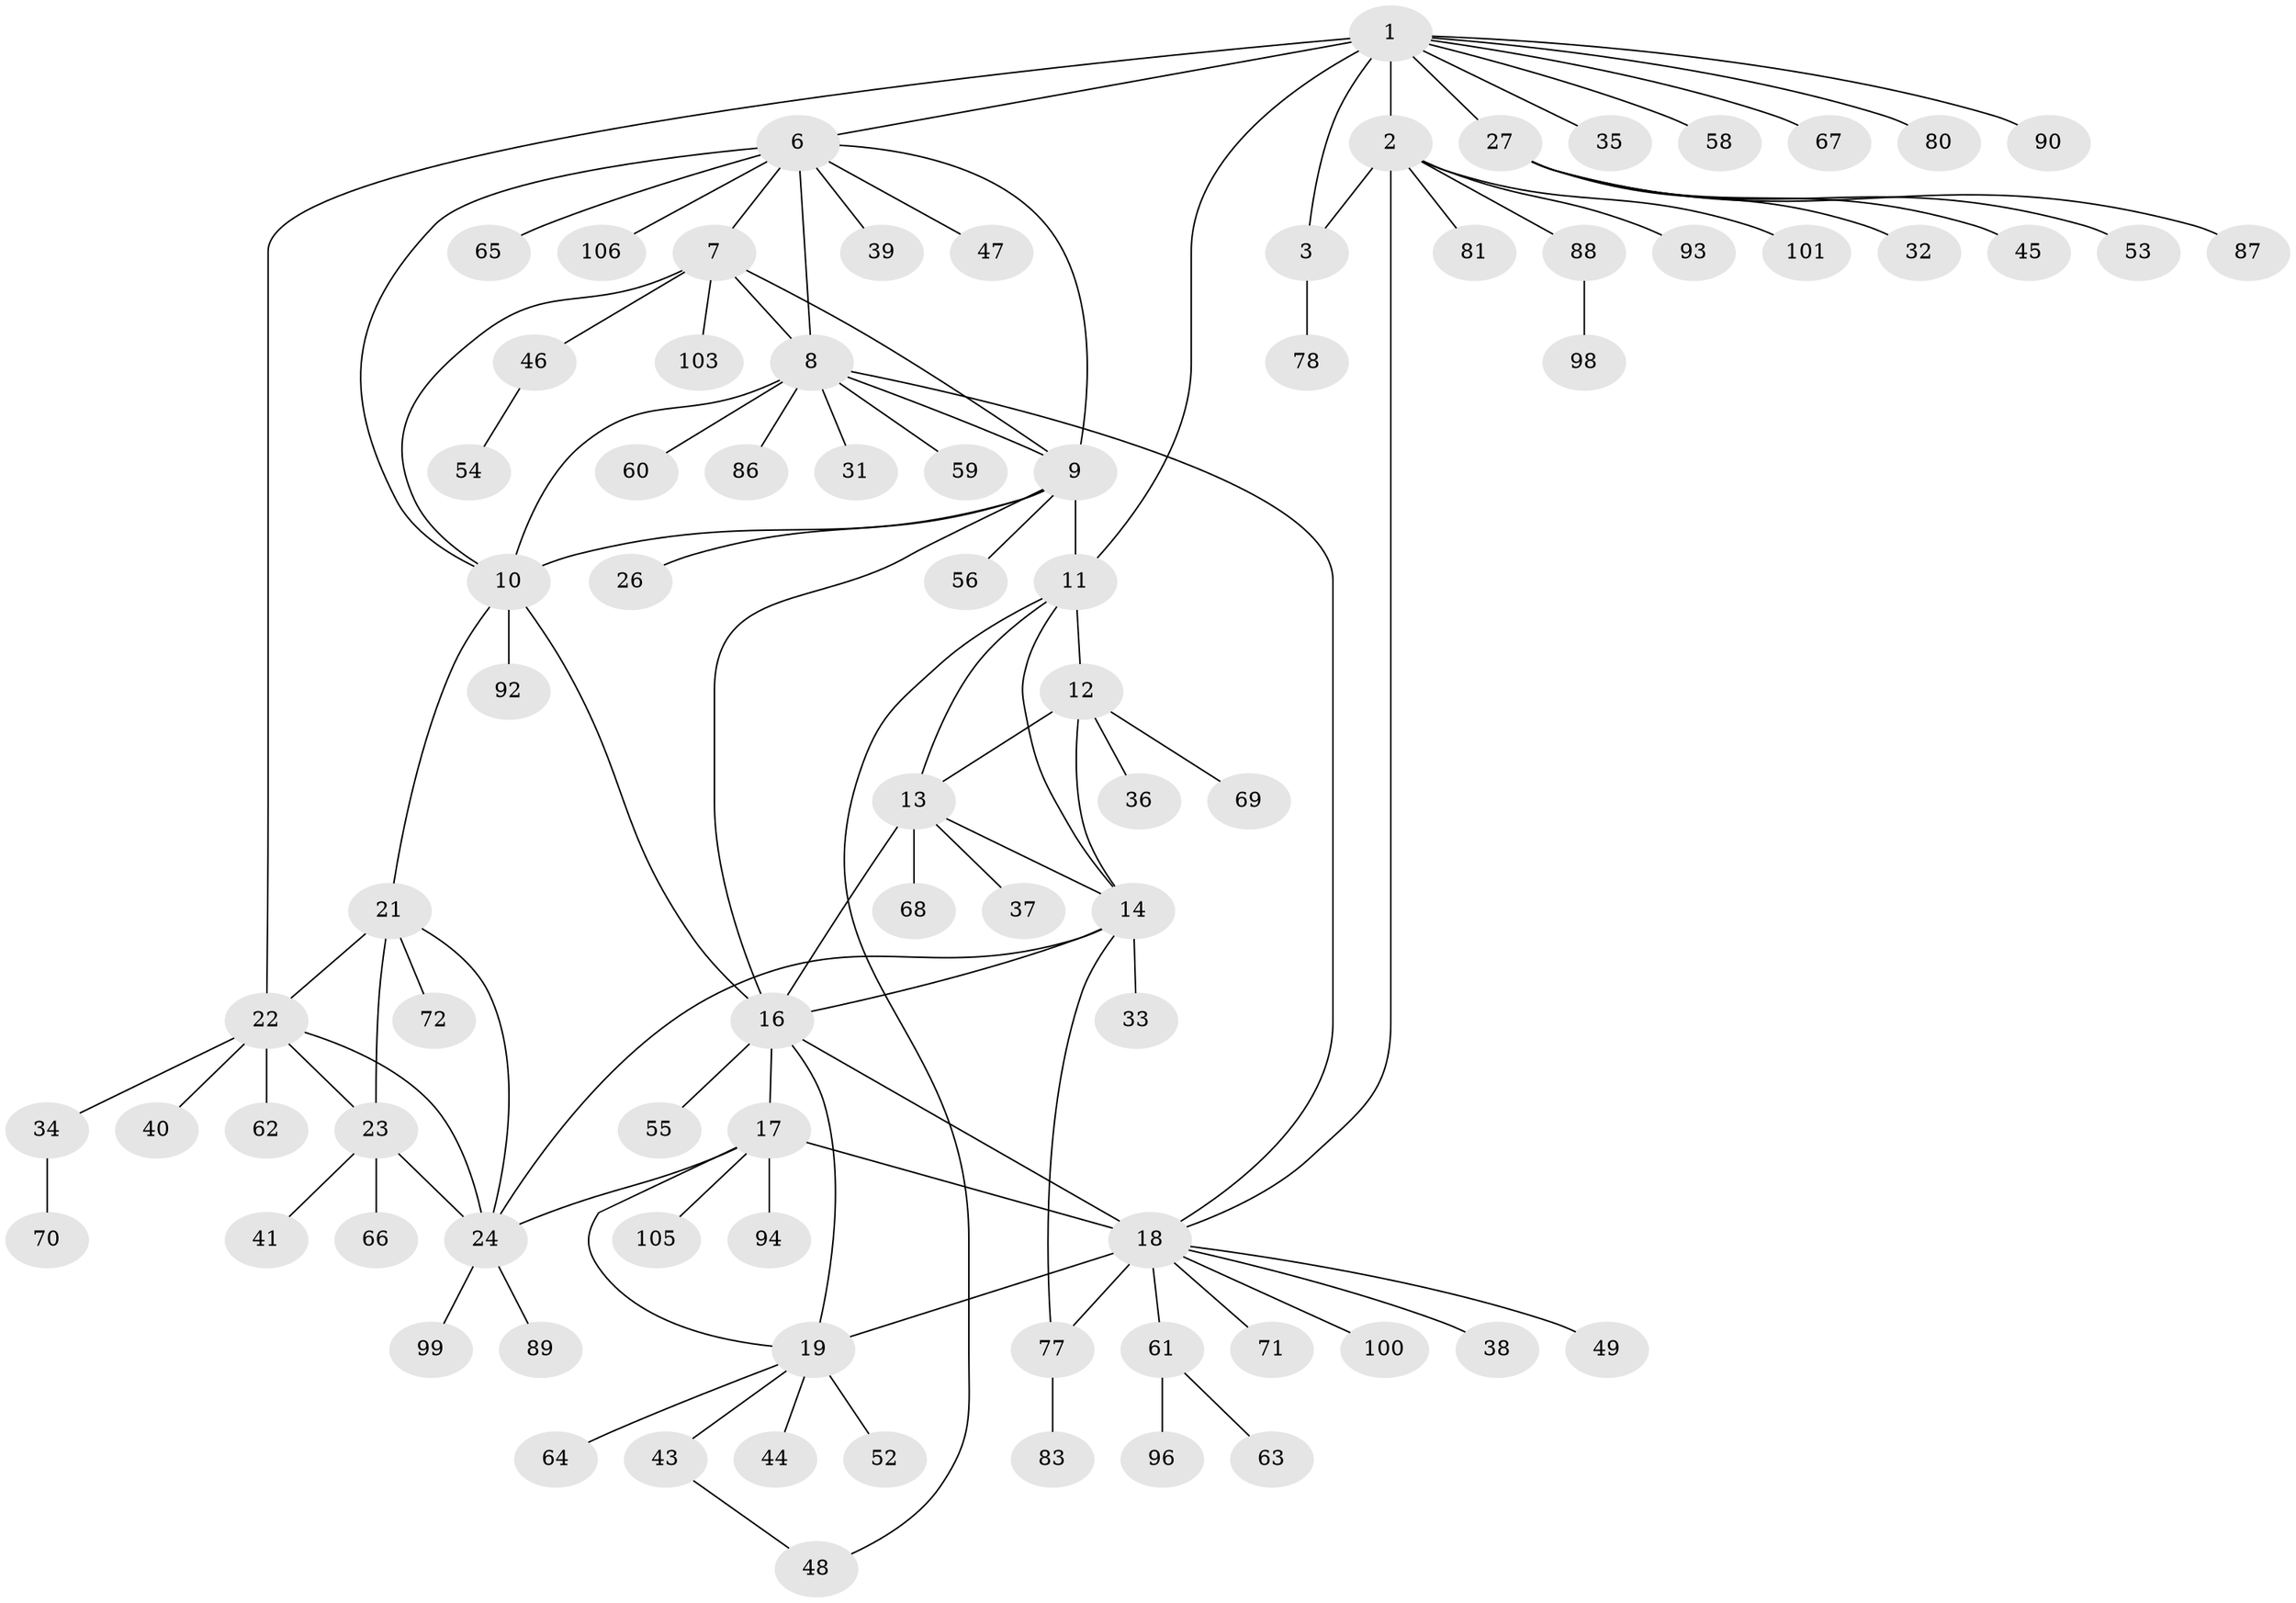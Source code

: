 // Generated by graph-tools (version 1.1) at 2025/24/03/03/25 07:24:15]
// undirected, 81 vertices, 107 edges
graph export_dot {
graph [start="1"]
  node [color=gray90,style=filled];
  1 [super="+5"];
  2 [super="+79"];
  3 [super="+4"];
  6 [super="+84"];
  7;
  8 [super="+29"];
  9 [super="+102"];
  10 [super="+73"];
  11 [super="+104"];
  12 [super="+15"];
  13 [super="+28"];
  14 [super="+97"];
  16 [super="+85"];
  17;
  18 [super="+20"];
  19 [super="+30"];
  21;
  22 [super="+25"];
  23;
  24 [super="+57"];
  26 [super="+74"];
  27 [super="+42"];
  31;
  32;
  33;
  34 [super="+50"];
  35;
  36;
  37;
  38;
  39;
  40;
  41;
  43 [super="+82"];
  44;
  45;
  46 [super="+51"];
  47;
  48 [super="+95"];
  49;
  52;
  53;
  54;
  55;
  56 [super="+91"];
  58;
  59;
  60;
  61 [super="+75"];
  62;
  63;
  64;
  65;
  66;
  67;
  68;
  69 [super="+76"];
  70;
  71;
  72;
  77;
  78;
  80;
  81;
  83;
  86;
  87;
  88;
  89;
  90;
  92;
  93;
  94;
  96;
  98;
  99;
  100;
  101;
  103;
  105;
  106;
  1 -- 2 [weight=2];
  1 -- 3 [weight=4];
  1 -- 6;
  1 -- 11;
  1 -- 35;
  1 -- 58;
  1 -- 67;
  1 -- 90;
  1 -- 80;
  1 -- 22;
  1 -- 27;
  2 -- 3 [weight=2];
  2 -- 18;
  2 -- 81;
  2 -- 93;
  2 -- 101;
  2 -- 88;
  3 -- 78;
  6 -- 7;
  6 -- 8;
  6 -- 9;
  6 -- 10;
  6 -- 39;
  6 -- 47;
  6 -- 65;
  6 -- 106;
  7 -- 8;
  7 -- 9;
  7 -- 10;
  7 -- 46;
  7 -- 103;
  8 -- 9;
  8 -- 10;
  8 -- 31;
  8 -- 86;
  8 -- 59;
  8 -- 60;
  8 -- 18;
  9 -- 10;
  9 -- 11;
  9 -- 26;
  9 -- 56;
  9 -- 16;
  10 -- 21;
  10 -- 92;
  10 -- 16;
  11 -- 12 [weight=2];
  11 -- 13;
  11 -- 14;
  11 -- 48;
  12 -- 13 [weight=2];
  12 -- 14 [weight=2];
  12 -- 36;
  12 -- 69;
  13 -- 14;
  13 -- 37;
  13 -- 68;
  13 -- 16;
  14 -- 16;
  14 -- 24;
  14 -- 33;
  14 -- 77;
  16 -- 17;
  16 -- 18 [weight=2];
  16 -- 19;
  16 -- 55;
  17 -- 18 [weight=2];
  17 -- 19;
  17 -- 24;
  17 -- 94;
  17 -- 105;
  18 -- 19 [weight=2];
  18 -- 71;
  18 -- 100;
  18 -- 38;
  18 -- 77;
  18 -- 49;
  18 -- 61;
  19 -- 43;
  19 -- 44;
  19 -- 64;
  19 -- 52;
  21 -- 22 [weight=2];
  21 -- 23;
  21 -- 24;
  21 -- 72;
  22 -- 23 [weight=2];
  22 -- 24 [weight=2];
  22 -- 34;
  22 -- 40;
  22 -- 62;
  23 -- 24;
  23 -- 41;
  23 -- 66;
  24 -- 89;
  24 -- 99;
  27 -- 32;
  27 -- 45;
  27 -- 53;
  27 -- 87;
  34 -- 70;
  43 -- 48;
  46 -- 54;
  61 -- 63;
  61 -- 96;
  77 -- 83;
  88 -- 98;
}
